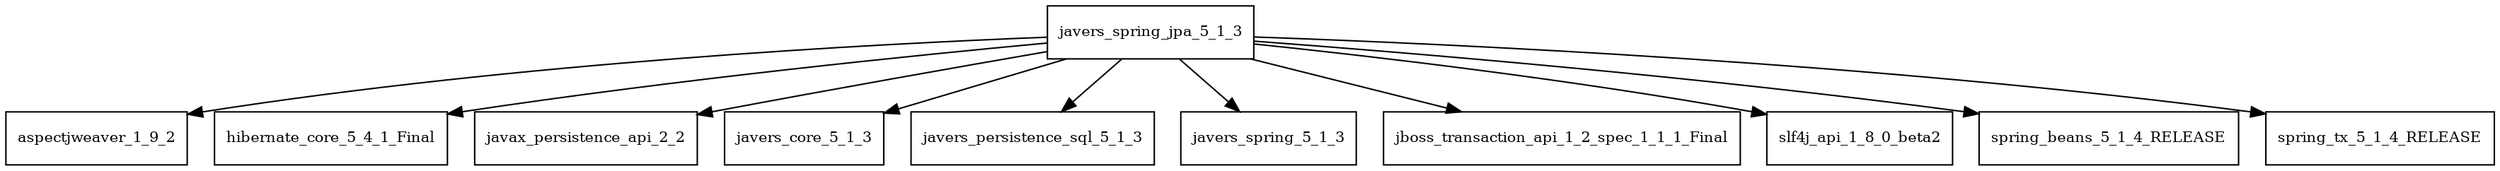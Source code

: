 digraph javers_spring_jpa_5_1_3_dependencies {
  node [shape = box, fontsize=10.0];
  javers_spring_jpa_5_1_3 -> aspectjweaver_1_9_2;
  javers_spring_jpa_5_1_3 -> hibernate_core_5_4_1_Final;
  javers_spring_jpa_5_1_3 -> javax_persistence_api_2_2;
  javers_spring_jpa_5_1_3 -> javers_core_5_1_3;
  javers_spring_jpa_5_1_3 -> javers_persistence_sql_5_1_3;
  javers_spring_jpa_5_1_3 -> javers_spring_5_1_3;
  javers_spring_jpa_5_1_3 -> jboss_transaction_api_1_2_spec_1_1_1_Final;
  javers_spring_jpa_5_1_3 -> slf4j_api_1_8_0_beta2;
  javers_spring_jpa_5_1_3 -> spring_beans_5_1_4_RELEASE;
  javers_spring_jpa_5_1_3 -> spring_tx_5_1_4_RELEASE;
}
